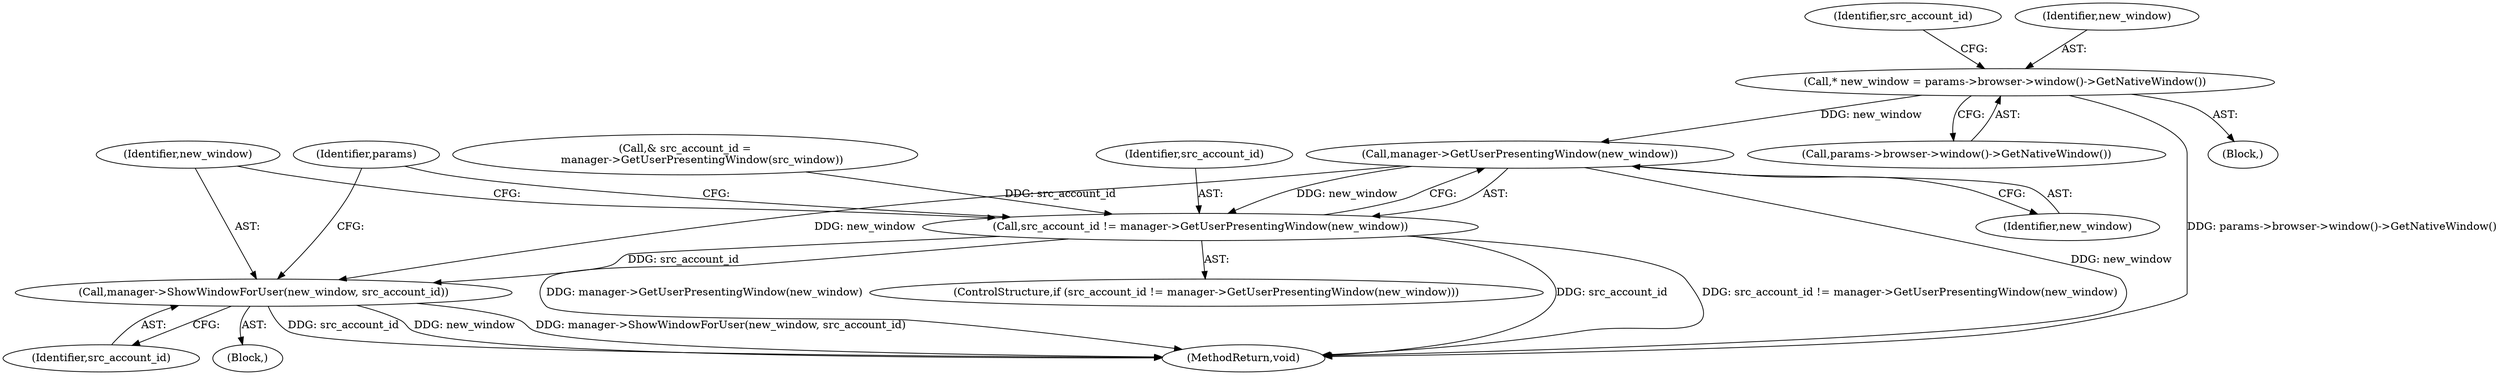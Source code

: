 digraph "0_Chrome_c552cd7b8a0862f6b3c8c6a07f98bda3721101eb_0@pointer" {
"1000239" [label="(Call,* new_window = params->browser->window()->GetNativeWindow())"];
"1000250" [label="(Call,manager->GetUserPresentingWindow(new_window))"];
"1000248" [label="(Call,src_account_id != manager->GetUserPresentingWindow(new_window))"];
"1000253" [label="(Call,manager->ShowWindowForUser(new_window, src_account_id))"];
"1000255" [label="(Identifier,src_account_id)"];
"1000248" [label="(Call,src_account_id != manager->GetUserPresentingWindow(new_window))"];
"1000259" [label="(Identifier,params)"];
"1000243" [label="(Call,& src_account_id =\n          manager->GetUserPresentingWindow(src_window))"];
"1000253" [label="(Call,manager->ShowWindowForUser(new_window, src_account_id))"];
"1000241" [label="(Call,params->browser->window()->GetNativeWindow())"];
"1000244" [label="(Identifier,src_account_id)"];
"1000247" [label="(ControlStructure,if (src_account_id != manager->GetUserPresentingWindow(new_window)))"];
"1000646" [label="(MethodReturn,void)"];
"1000233" [label="(Block,)"];
"1000239" [label="(Call,* new_window = params->browser->window()->GetNativeWindow())"];
"1000249" [label="(Identifier,src_account_id)"];
"1000254" [label="(Identifier,new_window)"];
"1000251" [label="(Identifier,new_window)"];
"1000250" [label="(Call,manager->GetUserPresentingWindow(new_window))"];
"1000240" [label="(Identifier,new_window)"];
"1000252" [label="(Block,)"];
"1000239" -> "1000233"  [label="AST: "];
"1000239" -> "1000241"  [label="CFG: "];
"1000240" -> "1000239"  [label="AST: "];
"1000241" -> "1000239"  [label="AST: "];
"1000244" -> "1000239"  [label="CFG: "];
"1000239" -> "1000646"  [label="DDG: params->browser->window()->GetNativeWindow()"];
"1000239" -> "1000250"  [label="DDG: new_window"];
"1000250" -> "1000248"  [label="AST: "];
"1000250" -> "1000251"  [label="CFG: "];
"1000251" -> "1000250"  [label="AST: "];
"1000248" -> "1000250"  [label="CFG: "];
"1000250" -> "1000646"  [label="DDG: new_window"];
"1000250" -> "1000248"  [label="DDG: new_window"];
"1000250" -> "1000253"  [label="DDG: new_window"];
"1000248" -> "1000247"  [label="AST: "];
"1000249" -> "1000248"  [label="AST: "];
"1000254" -> "1000248"  [label="CFG: "];
"1000259" -> "1000248"  [label="CFG: "];
"1000248" -> "1000646"  [label="DDG: src_account_id != manager->GetUserPresentingWindow(new_window)"];
"1000248" -> "1000646"  [label="DDG: manager->GetUserPresentingWindow(new_window)"];
"1000248" -> "1000646"  [label="DDG: src_account_id"];
"1000243" -> "1000248"  [label="DDG: src_account_id"];
"1000248" -> "1000253"  [label="DDG: src_account_id"];
"1000253" -> "1000252"  [label="AST: "];
"1000253" -> "1000255"  [label="CFG: "];
"1000254" -> "1000253"  [label="AST: "];
"1000255" -> "1000253"  [label="AST: "];
"1000259" -> "1000253"  [label="CFG: "];
"1000253" -> "1000646"  [label="DDG: manager->ShowWindowForUser(new_window, src_account_id)"];
"1000253" -> "1000646"  [label="DDG: src_account_id"];
"1000253" -> "1000646"  [label="DDG: new_window"];
}
